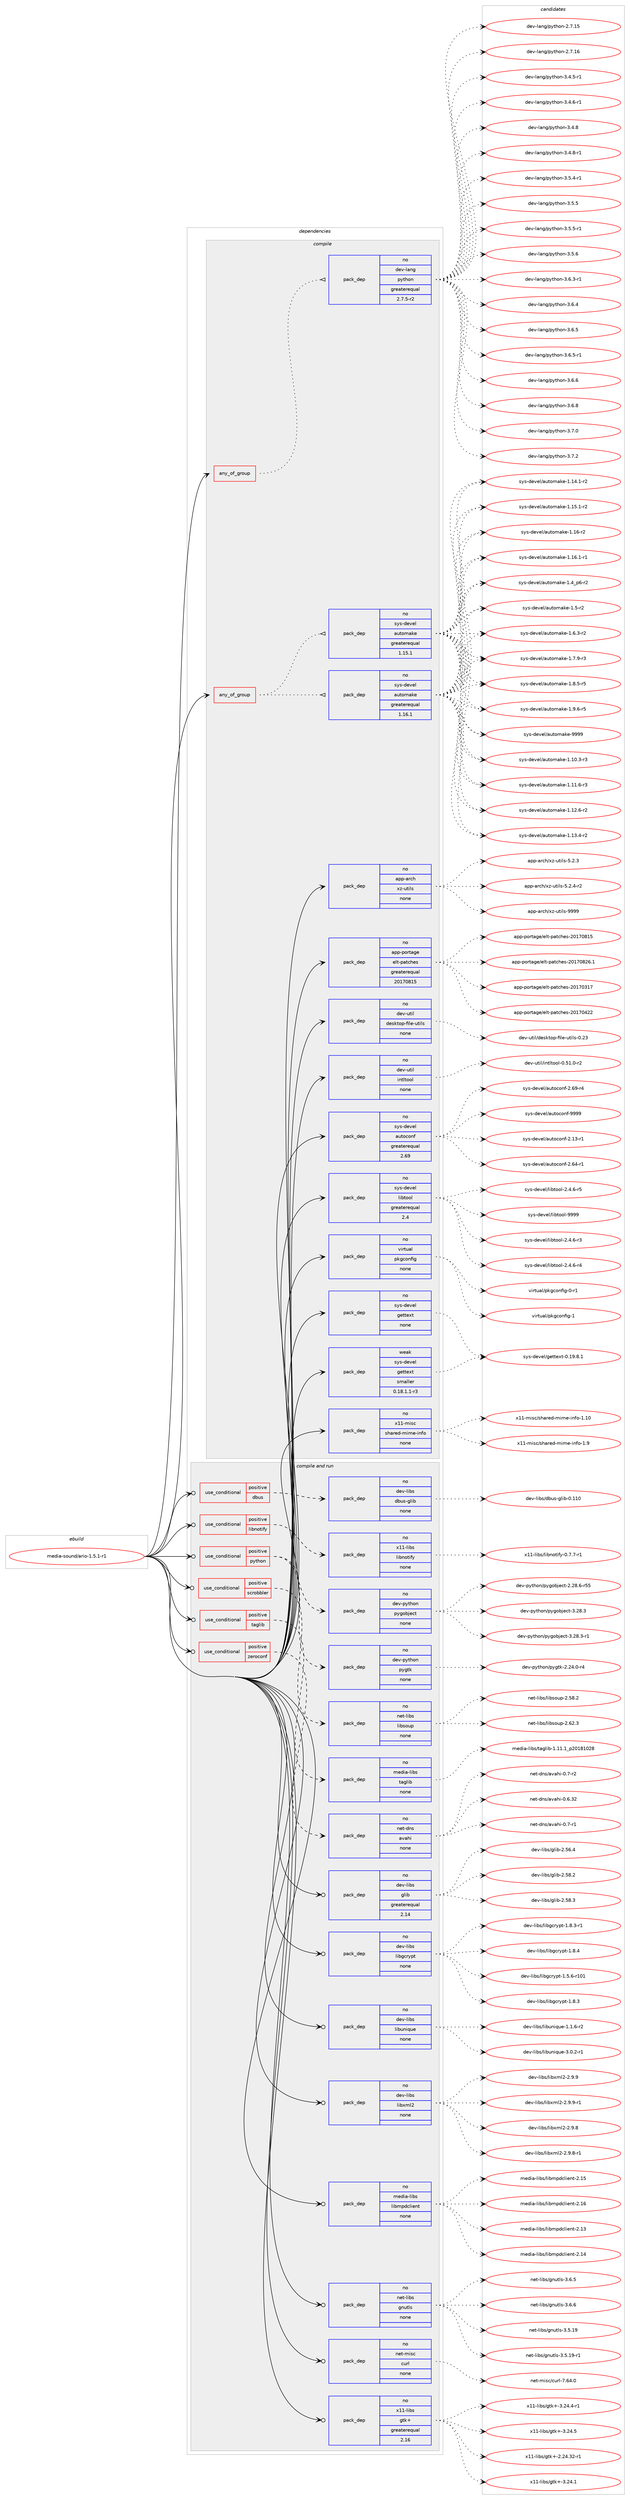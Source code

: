 digraph prolog {

# *************
# Graph options
# *************

newrank=true;
concentrate=true;
compound=true;
graph [rankdir=LR,fontname=Helvetica,fontsize=10,ranksep=1.5];#, ranksep=2.5, nodesep=0.2];
edge  [arrowhead=vee];
node  [fontname=Helvetica,fontsize=10];

# **********
# The ebuild
# **********

subgraph cluster_leftcol {
color=gray;
rank=same;
label=<<i>ebuild</i>>;
id [label="media-sound/ario-1.5.1-r1", color=red, width=4, href="../media-sound/ario-1.5.1-r1.svg"];
}

# ****************
# The dependencies
# ****************

subgraph cluster_midcol {
color=gray;
label=<<i>dependencies</i>>;
subgraph cluster_compile {
fillcolor="#eeeeee";
style=filled;
label=<<i>compile</i>>;
subgraph any25432 {
dependency1624508 [label=<<TABLE BORDER="0" CELLBORDER="1" CELLSPACING="0" CELLPADDING="4"><TR><TD CELLPADDING="10">any_of_group</TD></TR></TABLE>>, shape=none, color=red];subgraph pack1161488 {
dependency1624509 [label=<<TABLE BORDER="0" CELLBORDER="1" CELLSPACING="0" CELLPADDING="4" WIDTH="220"><TR><TD ROWSPAN="6" CELLPADDING="30">pack_dep</TD></TR><TR><TD WIDTH="110">no</TD></TR><TR><TD>dev-lang</TD></TR><TR><TD>python</TD></TR><TR><TD>greaterequal</TD></TR><TR><TD>2.7.5-r2</TD></TR></TABLE>>, shape=none, color=blue];
}
dependency1624508:e -> dependency1624509:w [weight=20,style="dotted",arrowhead="oinv"];
}
id:e -> dependency1624508:w [weight=20,style="solid",arrowhead="vee"];
subgraph any25433 {
dependency1624510 [label=<<TABLE BORDER="0" CELLBORDER="1" CELLSPACING="0" CELLPADDING="4"><TR><TD CELLPADDING="10">any_of_group</TD></TR></TABLE>>, shape=none, color=red];subgraph pack1161489 {
dependency1624511 [label=<<TABLE BORDER="0" CELLBORDER="1" CELLSPACING="0" CELLPADDING="4" WIDTH="220"><TR><TD ROWSPAN="6" CELLPADDING="30">pack_dep</TD></TR><TR><TD WIDTH="110">no</TD></TR><TR><TD>sys-devel</TD></TR><TR><TD>automake</TD></TR><TR><TD>greaterequal</TD></TR><TR><TD>1.16.1</TD></TR></TABLE>>, shape=none, color=blue];
}
dependency1624510:e -> dependency1624511:w [weight=20,style="dotted",arrowhead="oinv"];
subgraph pack1161490 {
dependency1624512 [label=<<TABLE BORDER="0" CELLBORDER="1" CELLSPACING="0" CELLPADDING="4" WIDTH="220"><TR><TD ROWSPAN="6" CELLPADDING="30">pack_dep</TD></TR><TR><TD WIDTH="110">no</TD></TR><TR><TD>sys-devel</TD></TR><TR><TD>automake</TD></TR><TR><TD>greaterequal</TD></TR><TR><TD>1.15.1</TD></TR></TABLE>>, shape=none, color=blue];
}
dependency1624510:e -> dependency1624512:w [weight=20,style="dotted",arrowhead="oinv"];
}
id:e -> dependency1624510:w [weight=20,style="solid",arrowhead="vee"];
subgraph pack1161491 {
dependency1624513 [label=<<TABLE BORDER="0" CELLBORDER="1" CELLSPACING="0" CELLPADDING="4" WIDTH="220"><TR><TD ROWSPAN="6" CELLPADDING="30">pack_dep</TD></TR><TR><TD WIDTH="110">no</TD></TR><TR><TD>app-arch</TD></TR><TR><TD>xz-utils</TD></TR><TR><TD>none</TD></TR><TR><TD></TD></TR></TABLE>>, shape=none, color=blue];
}
id:e -> dependency1624513:w [weight=20,style="solid",arrowhead="vee"];
subgraph pack1161492 {
dependency1624514 [label=<<TABLE BORDER="0" CELLBORDER="1" CELLSPACING="0" CELLPADDING="4" WIDTH="220"><TR><TD ROWSPAN="6" CELLPADDING="30">pack_dep</TD></TR><TR><TD WIDTH="110">no</TD></TR><TR><TD>app-portage</TD></TR><TR><TD>elt-patches</TD></TR><TR><TD>greaterequal</TD></TR><TR><TD>20170815</TD></TR></TABLE>>, shape=none, color=blue];
}
id:e -> dependency1624514:w [weight=20,style="solid",arrowhead="vee"];
subgraph pack1161493 {
dependency1624515 [label=<<TABLE BORDER="0" CELLBORDER="1" CELLSPACING="0" CELLPADDING="4" WIDTH="220"><TR><TD ROWSPAN="6" CELLPADDING="30">pack_dep</TD></TR><TR><TD WIDTH="110">no</TD></TR><TR><TD>dev-util</TD></TR><TR><TD>desktop-file-utils</TD></TR><TR><TD>none</TD></TR><TR><TD></TD></TR></TABLE>>, shape=none, color=blue];
}
id:e -> dependency1624515:w [weight=20,style="solid",arrowhead="vee"];
subgraph pack1161494 {
dependency1624516 [label=<<TABLE BORDER="0" CELLBORDER="1" CELLSPACING="0" CELLPADDING="4" WIDTH="220"><TR><TD ROWSPAN="6" CELLPADDING="30">pack_dep</TD></TR><TR><TD WIDTH="110">no</TD></TR><TR><TD>dev-util</TD></TR><TR><TD>intltool</TD></TR><TR><TD>none</TD></TR><TR><TD></TD></TR></TABLE>>, shape=none, color=blue];
}
id:e -> dependency1624516:w [weight=20,style="solid",arrowhead="vee"];
subgraph pack1161495 {
dependency1624517 [label=<<TABLE BORDER="0" CELLBORDER="1" CELLSPACING="0" CELLPADDING="4" WIDTH="220"><TR><TD ROWSPAN="6" CELLPADDING="30">pack_dep</TD></TR><TR><TD WIDTH="110">no</TD></TR><TR><TD>sys-devel</TD></TR><TR><TD>autoconf</TD></TR><TR><TD>greaterequal</TD></TR><TR><TD>2.69</TD></TR></TABLE>>, shape=none, color=blue];
}
id:e -> dependency1624517:w [weight=20,style="solid",arrowhead="vee"];
subgraph pack1161496 {
dependency1624518 [label=<<TABLE BORDER="0" CELLBORDER="1" CELLSPACING="0" CELLPADDING="4" WIDTH="220"><TR><TD ROWSPAN="6" CELLPADDING="30">pack_dep</TD></TR><TR><TD WIDTH="110">no</TD></TR><TR><TD>sys-devel</TD></TR><TR><TD>gettext</TD></TR><TR><TD>none</TD></TR><TR><TD></TD></TR></TABLE>>, shape=none, color=blue];
}
id:e -> dependency1624518:w [weight=20,style="solid",arrowhead="vee"];
subgraph pack1161497 {
dependency1624519 [label=<<TABLE BORDER="0" CELLBORDER="1" CELLSPACING="0" CELLPADDING="4" WIDTH="220"><TR><TD ROWSPAN="6" CELLPADDING="30">pack_dep</TD></TR><TR><TD WIDTH="110">no</TD></TR><TR><TD>sys-devel</TD></TR><TR><TD>libtool</TD></TR><TR><TD>greaterequal</TD></TR><TR><TD>2.4</TD></TR></TABLE>>, shape=none, color=blue];
}
id:e -> dependency1624519:w [weight=20,style="solid",arrowhead="vee"];
subgraph pack1161498 {
dependency1624520 [label=<<TABLE BORDER="0" CELLBORDER="1" CELLSPACING="0" CELLPADDING="4" WIDTH="220"><TR><TD ROWSPAN="6" CELLPADDING="30">pack_dep</TD></TR><TR><TD WIDTH="110">no</TD></TR><TR><TD>virtual</TD></TR><TR><TD>pkgconfig</TD></TR><TR><TD>none</TD></TR><TR><TD></TD></TR></TABLE>>, shape=none, color=blue];
}
id:e -> dependency1624520:w [weight=20,style="solid",arrowhead="vee"];
subgraph pack1161499 {
dependency1624521 [label=<<TABLE BORDER="0" CELLBORDER="1" CELLSPACING="0" CELLPADDING="4" WIDTH="220"><TR><TD ROWSPAN="6" CELLPADDING="30">pack_dep</TD></TR><TR><TD WIDTH="110">no</TD></TR><TR><TD>x11-misc</TD></TR><TR><TD>shared-mime-info</TD></TR><TR><TD>none</TD></TR><TR><TD></TD></TR></TABLE>>, shape=none, color=blue];
}
id:e -> dependency1624521:w [weight=20,style="solid",arrowhead="vee"];
subgraph pack1161500 {
dependency1624522 [label=<<TABLE BORDER="0" CELLBORDER="1" CELLSPACING="0" CELLPADDING="4" WIDTH="220"><TR><TD ROWSPAN="6" CELLPADDING="30">pack_dep</TD></TR><TR><TD WIDTH="110">weak</TD></TR><TR><TD>sys-devel</TD></TR><TR><TD>gettext</TD></TR><TR><TD>smaller</TD></TR><TR><TD>0.18.1.1-r3</TD></TR></TABLE>>, shape=none, color=blue];
}
id:e -> dependency1624522:w [weight=20,style="solid",arrowhead="vee"];
}
subgraph cluster_compileandrun {
fillcolor="#eeeeee";
style=filled;
label=<<i>compile and run</i>>;
subgraph cond436818 {
dependency1624523 [label=<<TABLE BORDER="0" CELLBORDER="1" CELLSPACING="0" CELLPADDING="4"><TR><TD ROWSPAN="3" CELLPADDING="10">use_conditional</TD></TR><TR><TD>positive</TD></TR><TR><TD>dbus</TD></TR></TABLE>>, shape=none, color=red];
subgraph pack1161501 {
dependency1624524 [label=<<TABLE BORDER="0" CELLBORDER="1" CELLSPACING="0" CELLPADDING="4" WIDTH="220"><TR><TD ROWSPAN="6" CELLPADDING="30">pack_dep</TD></TR><TR><TD WIDTH="110">no</TD></TR><TR><TD>dev-libs</TD></TR><TR><TD>dbus-glib</TD></TR><TR><TD>none</TD></TR><TR><TD></TD></TR></TABLE>>, shape=none, color=blue];
}
dependency1624523:e -> dependency1624524:w [weight=20,style="dashed",arrowhead="vee"];
}
id:e -> dependency1624523:w [weight=20,style="solid",arrowhead="odotvee"];
subgraph cond436819 {
dependency1624525 [label=<<TABLE BORDER="0" CELLBORDER="1" CELLSPACING="0" CELLPADDING="4"><TR><TD ROWSPAN="3" CELLPADDING="10">use_conditional</TD></TR><TR><TD>positive</TD></TR><TR><TD>libnotify</TD></TR></TABLE>>, shape=none, color=red];
subgraph pack1161502 {
dependency1624526 [label=<<TABLE BORDER="0" CELLBORDER="1" CELLSPACING="0" CELLPADDING="4" WIDTH="220"><TR><TD ROWSPAN="6" CELLPADDING="30">pack_dep</TD></TR><TR><TD WIDTH="110">no</TD></TR><TR><TD>x11-libs</TD></TR><TR><TD>libnotify</TD></TR><TR><TD>none</TD></TR><TR><TD></TD></TR></TABLE>>, shape=none, color=blue];
}
dependency1624525:e -> dependency1624526:w [weight=20,style="dashed",arrowhead="vee"];
}
id:e -> dependency1624525:w [weight=20,style="solid",arrowhead="odotvee"];
subgraph cond436820 {
dependency1624527 [label=<<TABLE BORDER="0" CELLBORDER="1" CELLSPACING="0" CELLPADDING="4"><TR><TD ROWSPAN="3" CELLPADDING="10">use_conditional</TD></TR><TR><TD>positive</TD></TR><TR><TD>python</TD></TR></TABLE>>, shape=none, color=red];
subgraph pack1161503 {
dependency1624528 [label=<<TABLE BORDER="0" CELLBORDER="1" CELLSPACING="0" CELLPADDING="4" WIDTH="220"><TR><TD ROWSPAN="6" CELLPADDING="30">pack_dep</TD></TR><TR><TD WIDTH="110">no</TD></TR><TR><TD>dev-python</TD></TR><TR><TD>pygtk</TD></TR><TR><TD>none</TD></TR><TR><TD></TD></TR></TABLE>>, shape=none, color=blue];
}
dependency1624527:e -> dependency1624528:w [weight=20,style="dashed",arrowhead="vee"];
subgraph pack1161504 {
dependency1624529 [label=<<TABLE BORDER="0" CELLBORDER="1" CELLSPACING="0" CELLPADDING="4" WIDTH="220"><TR><TD ROWSPAN="6" CELLPADDING="30">pack_dep</TD></TR><TR><TD WIDTH="110">no</TD></TR><TR><TD>dev-python</TD></TR><TR><TD>pygobject</TD></TR><TR><TD>none</TD></TR><TR><TD></TD></TR></TABLE>>, shape=none, color=blue];
}
dependency1624527:e -> dependency1624529:w [weight=20,style="dashed",arrowhead="vee"];
}
id:e -> dependency1624527:w [weight=20,style="solid",arrowhead="odotvee"];
subgraph cond436821 {
dependency1624530 [label=<<TABLE BORDER="0" CELLBORDER="1" CELLSPACING="0" CELLPADDING="4"><TR><TD ROWSPAN="3" CELLPADDING="10">use_conditional</TD></TR><TR><TD>positive</TD></TR><TR><TD>scrobbler</TD></TR></TABLE>>, shape=none, color=red];
subgraph pack1161505 {
dependency1624531 [label=<<TABLE BORDER="0" CELLBORDER="1" CELLSPACING="0" CELLPADDING="4" WIDTH="220"><TR><TD ROWSPAN="6" CELLPADDING="30">pack_dep</TD></TR><TR><TD WIDTH="110">no</TD></TR><TR><TD>net-libs</TD></TR><TR><TD>libsoup</TD></TR><TR><TD>none</TD></TR><TR><TD></TD></TR></TABLE>>, shape=none, color=blue];
}
dependency1624530:e -> dependency1624531:w [weight=20,style="dashed",arrowhead="vee"];
}
id:e -> dependency1624530:w [weight=20,style="solid",arrowhead="odotvee"];
subgraph cond436822 {
dependency1624532 [label=<<TABLE BORDER="0" CELLBORDER="1" CELLSPACING="0" CELLPADDING="4"><TR><TD ROWSPAN="3" CELLPADDING="10">use_conditional</TD></TR><TR><TD>positive</TD></TR><TR><TD>taglib</TD></TR></TABLE>>, shape=none, color=red];
subgraph pack1161506 {
dependency1624533 [label=<<TABLE BORDER="0" CELLBORDER="1" CELLSPACING="0" CELLPADDING="4" WIDTH="220"><TR><TD ROWSPAN="6" CELLPADDING="30">pack_dep</TD></TR><TR><TD WIDTH="110">no</TD></TR><TR><TD>media-libs</TD></TR><TR><TD>taglib</TD></TR><TR><TD>none</TD></TR><TR><TD></TD></TR></TABLE>>, shape=none, color=blue];
}
dependency1624532:e -> dependency1624533:w [weight=20,style="dashed",arrowhead="vee"];
}
id:e -> dependency1624532:w [weight=20,style="solid",arrowhead="odotvee"];
subgraph cond436823 {
dependency1624534 [label=<<TABLE BORDER="0" CELLBORDER="1" CELLSPACING="0" CELLPADDING="4"><TR><TD ROWSPAN="3" CELLPADDING="10">use_conditional</TD></TR><TR><TD>positive</TD></TR><TR><TD>zeroconf</TD></TR></TABLE>>, shape=none, color=red];
subgraph pack1161507 {
dependency1624535 [label=<<TABLE BORDER="0" CELLBORDER="1" CELLSPACING="0" CELLPADDING="4" WIDTH="220"><TR><TD ROWSPAN="6" CELLPADDING="30">pack_dep</TD></TR><TR><TD WIDTH="110">no</TD></TR><TR><TD>net-dns</TD></TR><TR><TD>avahi</TD></TR><TR><TD>none</TD></TR><TR><TD></TD></TR></TABLE>>, shape=none, color=blue];
}
dependency1624534:e -> dependency1624535:w [weight=20,style="dashed",arrowhead="vee"];
}
id:e -> dependency1624534:w [weight=20,style="solid",arrowhead="odotvee"];
subgraph pack1161508 {
dependency1624536 [label=<<TABLE BORDER="0" CELLBORDER="1" CELLSPACING="0" CELLPADDING="4" WIDTH="220"><TR><TD ROWSPAN="6" CELLPADDING="30">pack_dep</TD></TR><TR><TD WIDTH="110">no</TD></TR><TR><TD>dev-libs</TD></TR><TR><TD>glib</TD></TR><TR><TD>greaterequal</TD></TR><TR><TD>2.14</TD></TR></TABLE>>, shape=none, color=blue];
}
id:e -> dependency1624536:w [weight=20,style="solid",arrowhead="odotvee"];
subgraph pack1161509 {
dependency1624537 [label=<<TABLE BORDER="0" CELLBORDER="1" CELLSPACING="0" CELLPADDING="4" WIDTH="220"><TR><TD ROWSPAN="6" CELLPADDING="30">pack_dep</TD></TR><TR><TD WIDTH="110">no</TD></TR><TR><TD>dev-libs</TD></TR><TR><TD>libgcrypt</TD></TR><TR><TD>none</TD></TR><TR><TD></TD></TR></TABLE>>, shape=none, color=blue];
}
id:e -> dependency1624537:w [weight=20,style="solid",arrowhead="odotvee"];
subgraph pack1161510 {
dependency1624538 [label=<<TABLE BORDER="0" CELLBORDER="1" CELLSPACING="0" CELLPADDING="4" WIDTH="220"><TR><TD ROWSPAN="6" CELLPADDING="30">pack_dep</TD></TR><TR><TD WIDTH="110">no</TD></TR><TR><TD>dev-libs</TD></TR><TR><TD>libunique</TD></TR><TR><TD>none</TD></TR><TR><TD></TD></TR></TABLE>>, shape=none, color=blue];
}
id:e -> dependency1624538:w [weight=20,style="solid",arrowhead="odotvee"];
subgraph pack1161511 {
dependency1624539 [label=<<TABLE BORDER="0" CELLBORDER="1" CELLSPACING="0" CELLPADDING="4" WIDTH="220"><TR><TD ROWSPAN="6" CELLPADDING="30">pack_dep</TD></TR><TR><TD WIDTH="110">no</TD></TR><TR><TD>dev-libs</TD></TR><TR><TD>libxml2</TD></TR><TR><TD>none</TD></TR><TR><TD></TD></TR></TABLE>>, shape=none, color=blue];
}
id:e -> dependency1624539:w [weight=20,style="solid",arrowhead="odotvee"];
subgraph pack1161512 {
dependency1624540 [label=<<TABLE BORDER="0" CELLBORDER="1" CELLSPACING="0" CELLPADDING="4" WIDTH="220"><TR><TD ROWSPAN="6" CELLPADDING="30">pack_dep</TD></TR><TR><TD WIDTH="110">no</TD></TR><TR><TD>media-libs</TD></TR><TR><TD>libmpdclient</TD></TR><TR><TD>none</TD></TR><TR><TD></TD></TR></TABLE>>, shape=none, color=blue];
}
id:e -> dependency1624540:w [weight=20,style="solid",arrowhead="odotvee"];
subgraph pack1161513 {
dependency1624541 [label=<<TABLE BORDER="0" CELLBORDER="1" CELLSPACING="0" CELLPADDING="4" WIDTH="220"><TR><TD ROWSPAN="6" CELLPADDING="30">pack_dep</TD></TR><TR><TD WIDTH="110">no</TD></TR><TR><TD>net-libs</TD></TR><TR><TD>gnutls</TD></TR><TR><TD>none</TD></TR><TR><TD></TD></TR></TABLE>>, shape=none, color=blue];
}
id:e -> dependency1624541:w [weight=20,style="solid",arrowhead="odotvee"];
subgraph pack1161514 {
dependency1624542 [label=<<TABLE BORDER="0" CELLBORDER="1" CELLSPACING="0" CELLPADDING="4" WIDTH="220"><TR><TD ROWSPAN="6" CELLPADDING="30">pack_dep</TD></TR><TR><TD WIDTH="110">no</TD></TR><TR><TD>net-misc</TD></TR><TR><TD>curl</TD></TR><TR><TD>none</TD></TR><TR><TD></TD></TR></TABLE>>, shape=none, color=blue];
}
id:e -> dependency1624542:w [weight=20,style="solid",arrowhead="odotvee"];
subgraph pack1161515 {
dependency1624543 [label=<<TABLE BORDER="0" CELLBORDER="1" CELLSPACING="0" CELLPADDING="4" WIDTH="220"><TR><TD ROWSPAN="6" CELLPADDING="30">pack_dep</TD></TR><TR><TD WIDTH="110">no</TD></TR><TR><TD>x11-libs</TD></TR><TR><TD>gtk+</TD></TR><TR><TD>greaterequal</TD></TR><TR><TD>2.16</TD></TR></TABLE>>, shape=none, color=blue];
}
id:e -> dependency1624543:w [weight=20,style="solid",arrowhead="odotvee"];
}
subgraph cluster_run {
fillcolor="#eeeeee";
style=filled;
label=<<i>run</i>>;
}
}

# **************
# The candidates
# **************

subgraph cluster_choices {
rank=same;
color=gray;
label=<<i>candidates</i>>;

subgraph choice1161488 {
color=black;
nodesep=1;
choice10010111845108971101034711212111610411111045504655464953 [label="dev-lang/python-2.7.15", color=red, width=4,href="../dev-lang/python-2.7.15.svg"];
choice10010111845108971101034711212111610411111045504655464954 [label="dev-lang/python-2.7.16", color=red, width=4,href="../dev-lang/python-2.7.16.svg"];
choice1001011184510897110103471121211161041111104551465246534511449 [label="dev-lang/python-3.4.5-r1", color=red, width=4,href="../dev-lang/python-3.4.5-r1.svg"];
choice1001011184510897110103471121211161041111104551465246544511449 [label="dev-lang/python-3.4.6-r1", color=red, width=4,href="../dev-lang/python-3.4.6-r1.svg"];
choice100101118451089711010347112121116104111110455146524656 [label="dev-lang/python-3.4.8", color=red, width=4,href="../dev-lang/python-3.4.8.svg"];
choice1001011184510897110103471121211161041111104551465246564511449 [label="dev-lang/python-3.4.8-r1", color=red, width=4,href="../dev-lang/python-3.4.8-r1.svg"];
choice1001011184510897110103471121211161041111104551465346524511449 [label="dev-lang/python-3.5.4-r1", color=red, width=4,href="../dev-lang/python-3.5.4-r1.svg"];
choice100101118451089711010347112121116104111110455146534653 [label="dev-lang/python-3.5.5", color=red, width=4,href="../dev-lang/python-3.5.5.svg"];
choice1001011184510897110103471121211161041111104551465346534511449 [label="dev-lang/python-3.5.5-r1", color=red, width=4,href="../dev-lang/python-3.5.5-r1.svg"];
choice100101118451089711010347112121116104111110455146534654 [label="dev-lang/python-3.5.6", color=red, width=4,href="../dev-lang/python-3.5.6.svg"];
choice1001011184510897110103471121211161041111104551465446514511449 [label="dev-lang/python-3.6.3-r1", color=red, width=4,href="../dev-lang/python-3.6.3-r1.svg"];
choice100101118451089711010347112121116104111110455146544652 [label="dev-lang/python-3.6.4", color=red, width=4,href="../dev-lang/python-3.6.4.svg"];
choice100101118451089711010347112121116104111110455146544653 [label="dev-lang/python-3.6.5", color=red, width=4,href="../dev-lang/python-3.6.5.svg"];
choice1001011184510897110103471121211161041111104551465446534511449 [label="dev-lang/python-3.6.5-r1", color=red, width=4,href="../dev-lang/python-3.6.5-r1.svg"];
choice100101118451089711010347112121116104111110455146544654 [label="dev-lang/python-3.6.6", color=red, width=4,href="../dev-lang/python-3.6.6.svg"];
choice100101118451089711010347112121116104111110455146544656 [label="dev-lang/python-3.6.8", color=red, width=4,href="../dev-lang/python-3.6.8.svg"];
choice100101118451089711010347112121116104111110455146554648 [label="dev-lang/python-3.7.0", color=red, width=4,href="../dev-lang/python-3.7.0.svg"];
choice100101118451089711010347112121116104111110455146554650 [label="dev-lang/python-3.7.2", color=red, width=4,href="../dev-lang/python-3.7.2.svg"];
dependency1624509:e -> choice10010111845108971101034711212111610411111045504655464953:w [style=dotted,weight="100"];
dependency1624509:e -> choice10010111845108971101034711212111610411111045504655464954:w [style=dotted,weight="100"];
dependency1624509:e -> choice1001011184510897110103471121211161041111104551465246534511449:w [style=dotted,weight="100"];
dependency1624509:e -> choice1001011184510897110103471121211161041111104551465246544511449:w [style=dotted,weight="100"];
dependency1624509:e -> choice100101118451089711010347112121116104111110455146524656:w [style=dotted,weight="100"];
dependency1624509:e -> choice1001011184510897110103471121211161041111104551465246564511449:w [style=dotted,weight="100"];
dependency1624509:e -> choice1001011184510897110103471121211161041111104551465346524511449:w [style=dotted,weight="100"];
dependency1624509:e -> choice100101118451089711010347112121116104111110455146534653:w [style=dotted,weight="100"];
dependency1624509:e -> choice1001011184510897110103471121211161041111104551465346534511449:w [style=dotted,weight="100"];
dependency1624509:e -> choice100101118451089711010347112121116104111110455146534654:w [style=dotted,weight="100"];
dependency1624509:e -> choice1001011184510897110103471121211161041111104551465446514511449:w [style=dotted,weight="100"];
dependency1624509:e -> choice100101118451089711010347112121116104111110455146544652:w [style=dotted,weight="100"];
dependency1624509:e -> choice100101118451089711010347112121116104111110455146544653:w [style=dotted,weight="100"];
dependency1624509:e -> choice1001011184510897110103471121211161041111104551465446534511449:w [style=dotted,weight="100"];
dependency1624509:e -> choice100101118451089711010347112121116104111110455146544654:w [style=dotted,weight="100"];
dependency1624509:e -> choice100101118451089711010347112121116104111110455146544656:w [style=dotted,weight="100"];
dependency1624509:e -> choice100101118451089711010347112121116104111110455146554648:w [style=dotted,weight="100"];
dependency1624509:e -> choice100101118451089711010347112121116104111110455146554650:w [style=dotted,weight="100"];
}
subgraph choice1161489 {
color=black;
nodesep=1;
choice11512111545100101118101108479711711611110997107101454946494846514511451 [label="sys-devel/automake-1.10.3-r3", color=red, width=4,href="../sys-devel/automake-1.10.3-r3.svg"];
choice11512111545100101118101108479711711611110997107101454946494946544511451 [label="sys-devel/automake-1.11.6-r3", color=red, width=4,href="../sys-devel/automake-1.11.6-r3.svg"];
choice11512111545100101118101108479711711611110997107101454946495046544511450 [label="sys-devel/automake-1.12.6-r2", color=red, width=4,href="../sys-devel/automake-1.12.6-r2.svg"];
choice11512111545100101118101108479711711611110997107101454946495146524511450 [label="sys-devel/automake-1.13.4-r2", color=red, width=4,href="../sys-devel/automake-1.13.4-r2.svg"];
choice11512111545100101118101108479711711611110997107101454946495246494511450 [label="sys-devel/automake-1.14.1-r2", color=red, width=4,href="../sys-devel/automake-1.14.1-r2.svg"];
choice11512111545100101118101108479711711611110997107101454946495346494511450 [label="sys-devel/automake-1.15.1-r2", color=red, width=4,href="../sys-devel/automake-1.15.1-r2.svg"];
choice1151211154510010111810110847971171161111099710710145494649544511450 [label="sys-devel/automake-1.16-r2", color=red, width=4,href="../sys-devel/automake-1.16-r2.svg"];
choice11512111545100101118101108479711711611110997107101454946495446494511449 [label="sys-devel/automake-1.16.1-r1", color=red, width=4,href="../sys-devel/automake-1.16.1-r1.svg"];
choice115121115451001011181011084797117116111109971071014549465295112544511450 [label="sys-devel/automake-1.4_p6-r2", color=red, width=4,href="../sys-devel/automake-1.4_p6-r2.svg"];
choice11512111545100101118101108479711711611110997107101454946534511450 [label="sys-devel/automake-1.5-r2", color=red, width=4,href="../sys-devel/automake-1.5-r2.svg"];
choice115121115451001011181011084797117116111109971071014549465446514511450 [label="sys-devel/automake-1.6.3-r2", color=red, width=4,href="../sys-devel/automake-1.6.3-r2.svg"];
choice115121115451001011181011084797117116111109971071014549465546574511451 [label="sys-devel/automake-1.7.9-r3", color=red, width=4,href="../sys-devel/automake-1.7.9-r3.svg"];
choice115121115451001011181011084797117116111109971071014549465646534511453 [label="sys-devel/automake-1.8.5-r5", color=red, width=4,href="../sys-devel/automake-1.8.5-r5.svg"];
choice115121115451001011181011084797117116111109971071014549465746544511453 [label="sys-devel/automake-1.9.6-r5", color=red, width=4,href="../sys-devel/automake-1.9.6-r5.svg"];
choice115121115451001011181011084797117116111109971071014557575757 [label="sys-devel/automake-9999", color=red, width=4,href="../sys-devel/automake-9999.svg"];
dependency1624511:e -> choice11512111545100101118101108479711711611110997107101454946494846514511451:w [style=dotted,weight="100"];
dependency1624511:e -> choice11512111545100101118101108479711711611110997107101454946494946544511451:w [style=dotted,weight="100"];
dependency1624511:e -> choice11512111545100101118101108479711711611110997107101454946495046544511450:w [style=dotted,weight="100"];
dependency1624511:e -> choice11512111545100101118101108479711711611110997107101454946495146524511450:w [style=dotted,weight="100"];
dependency1624511:e -> choice11512111545100101118101108479711711611110997107101454946495246494511450:w [style=dotted,weight="100"];
dependency1624511:e -> choice11512111545100101118101108479711711611110997107101454946495346494511450:w [style=dotted,weight="100"];
dependency1624511:e -> choice1151211154510010111810110847971171161111099710710145494649544511450:w [style=dotted,weight="100"];
dependency1624511:e -> choice11512111545100101118101108479711711611110997107101454946495446494511449:w [style=dotted,weight="100"];
dependency1624511:e -> choice115121115451001011181011084797117116111109971071014549465295112544511450:w [style=dotted,weight="100"];
dependency1624511:e -> choice11512111545100101118101108479711711611110997107101454946534511450:w [style=dotted,weight="100"];
dependency1624511:e -> choice115121115451001011181011084797117116111109971071014549465446514511450:w [style=dotted,weight="100"];
dependency1624511:e -> choice115121115451001011181011084797117116111109971071014549465546574511451:w [style=dotted,weight="100"];
dependency1624511:e -> choice115121115451001011181011084797117116111109971071014549465646534511453:w [style=dotted,weight="100"];
dependency1624511:e -> choice115121115451001011181011084797117116111109971071014549465746544511453:w [style=dotted,weight="100"];
dependency1624511:e -> choice115121115451001011181011084797117116111109971071014557575757:w [style=dotted,weight="100"];
}
subgraph choice1161490 {
color=black;
nodesep=1;
choice11512111545100101118101108479711711611110997107101454946494846514511451 [label="sys-devel/automake-1.10.3-r3", color=red, width=4,href="../sys-devel/automake-1.10.3-r3.svg"];
choice11512111545100101118101108479711711611110997107101454946494946544511451 [label="sys-devel/automake-1.11.6-r3", color=red, width=4,href="../sys-devel/automake-1.11.6-r3.svg"];
choice11512111545100101118101108479711711611110997107101454946495046544511450 [label="sys-devel/automake-1.12.6-r2", color=red, width=4,href="../sys-devel/automake-1.12.6-r2.svg"];
choice11512111545100101118101108479711711611110997107101454946495146524511450 [label="sys-devel/automake-1.13.4-r2", color=red, width=4,href="../sys-devel/automake-1.13.4-r2.svg"];
choice11512111545100101118101108479711711611110997107101454946495246494511450 [label="sys-devel/automake-1.14.1-r2", color=red, width=4,href="../sys-devel/automake-1.14.1-r2.svg"];
choice11512111545100101118101108479711711611110997107101454946495346494511450 [label="sys-devel/automake-1.15.1-r2", color=red, width=4,href="../sys-devel/automake-1.15.1-r2.svg"];
choice1151211154510010111810110847971171161111099710710145494649544511450 [label="sys-devel/automake-1.16-r2", color=red, width=4,href="../sys-devel/automake-1.16-r2.svg"];
choice11512111545100101118101108479711711611110997107101454946495446494511449 [label="sys-devel/automake-1.16.1-r1", color=red, width=4,href="../sys-devel/automake-1.16.1-r1.svg"];
choice115121115451001011181011084797117116111109971071014549465295112544511450 [label="sys-devel/automake-1.4_p6-r2", color=red, width=4,href="../sys-devel/automake-1.4_p6-r2.svg"];
choice11512111545100101118101108479711711611110997107101454946534511450 [label="sys-devel/automake-1.5-r2", color=red, width=4,href="../sys-devel/automake-1.5-r2.svg"];
choice115121115451001011181011084797117116111109971071014549465446514511450 [label="sys-devel/automake-1.6.3-r2", color=red, width=4,href="../sys-devel/automake-1.6.3-r2.svg"];
choice115121115451001011181011084797117116111109971071014549465546574511451 [label="sys-devel/automake-1.7.9-r3", color=red, width=4,href="../sys-devel/automake-1.7.9-r3.svg"];
choice115121115451001011181011084797117116111109971071014549465646534511453 [label="sys-devel/automake-1.8.5-r5", color=red, width=4,href="../sys-devel/automake-1.8.5-r5.svg"];
choice115121115451001011181011084797117116111109971071014549465746544511453 [label="sys-devel/automake-1.9.6-r5", color=red, width=4,href="../sys-devel/automake-1.9.6-r5.svg"];
choice115121115451001011181011084797117116111109971071014557575757 [label="sys-devel/automake-9999", color=red, width=4,href="../sys-devel/automake-9999.svg"];
dependency1624512:e -> choice11512111545100101118101108479711711611110997107101454946494846514511451:w [style=dotted,weight="100"];
dependency1624512:e -> choice11512111545100101118101108479711711611110997107101454946494946544511451:w [style=dotted,weight="100"];
dependency1624512:e -> choice11512111545100101118101108479711711611110997107101454946495046544511450:w [style=dotted,weight="100"];
dependency1624512:e -> choice11512111545100101118101108479711711611110997107101454946495146524511450:w [style=dotted,weight="100"];
dependency1624512:e -> choice11512111545100101118101108479711711611110997107101454946495246494511450:w [style=dotted,weight="100"];
dependency1624512:e -> choice11512111545100101118101108479711711611110997107101454946495346494511450:w [style=dotted,weight="100"];
dependency1624512:e -> choice1151211154510010111810110847971171161111099710710145494649544511450:w [style=dotted,weight="100"];
dependency1624512:e -> choice11512111545100101118101108479711711611110997107101454946495446494511449:w [style=dotted,weight="100"];
dependency1624512:e -> choice115121115451001011181011084797117116111109971071014549465295112544511450:w [style=dotted,weight="100"];
dependency1624512:e -> choice11512111545100101118101108479711711611110997107101454946534511450:w [style=dotted,weight="100"];
dependency1624512:e -> choice115121115451001011181011084797117116111109971071014549465446514511450:w [style=dotted,weight="100"];
dependency1624512:e -> choice115121115451001011181011084797117116111109971071014549465546574511451:w [style=dotted,weight="100"];
dependency1624512:e -> choice115121115451001011181011084797117116111109971071014549465646534511453:w [style=dotted,weight="100"];
dependency1624512:e -> choice115121115451001011181011084797117116111109971071014549465746544511453:w [style=dotted,weight="100"];
dependency1624512:e -> choice115121115451001011181011084797117116111109971071014557575757:w [style=dotted,weight="100"];
}
subgraph choice1161491 {
color=black;
nodesep=1;
choice971121124597114991044712012245117116105108115455346504651 [label="app-arch/xz-utils-5.2.3", color=red, width=4,href="../app-arch/xz-utils-5.2.3.svg"];
choice9711211245971149910447120122451171161051081154553465046524511450 [label="app-arch/xz-utils-5.2.4-r2", color=red, width=4,href="../app-arch/xz-utils-5.2.4-r2.svg"];
choice9711211245971149910447120122451171161051081154557575757 [label="app-arch/xz-utils-9999", color=red, width=4,href="../app-arch/xz-utils-9999.svg"];
dependency1624513:e -> choice971121124597114991044712012245117116105108115455346504651:w [style=dotted,weight="100"];
dependency1624513:e -> choice9711211245971149910447120122451171161051081154553465046524511450:w [style=dotted,weight="100"];
dependency1624513:e -> choice9711211245971149910447120122451171161051081154557575757:w [style=dotted,weight="100"];
}
subgraph choice1161492 {
color=black;
nodesep=1;
choice97112112451121111141169710310147101108116451129711699104101115455048495548514955 [label="app-portage/elt-patches-20170317", color=red, width=4,href="../app-portage/elt-patches-20170317.svg"];
choice97112112451121111141169710310147101108116451129711699104101115455048495548525050 [label="app-portage/elt-patches-20170422", color=red, width=4,href="../app-portage/elt-patches-20170422.svg"];
choice97112112451121111141169710310147101108116451129711699104101115455048495548564953 [label="app-portage/elt-patches-20170815", color=red, width=4,href="../app-portage/elt-patches-20170815.svg"];
choice971121124511211111411697103101471011081164511297116991041011154550484955485650544649 [label="app-portage/elt-patches-20170826.1", color=red, width=4,href="../app-portage/elt-patches-20170826.1.svg"];
dependency1624514:e -> choice97112112451121111141169710310147101108116451129711699104101115455048495548514955:w [style=dotted,weight="100"];
dependency1624514:e -> choice97112112451121111141169710310147101108116451129711699104101115455048495548525050:w [style=dotted,weight="100"];
dependency1624514:e -> choice97112112451121111141169710310147101108116451129711699104101115455048495548564953:w [style=dotted,weight="100"];
dependency1624514:e -> choice971121124511211111411697103101471011081164511297116991041011154550484955485650544649:w [style=dotted,weight="100"];
}
subgraph choice1161493 {
color=black;
nodesep=1;
choice100101118451171161051084710010111510711611111245102105108101451171161051081154548465051 [label="dev-util/desktop-file-utils-0.23", color=red, width=4,href="../dev-util/desktop-file-utils-0.23.svg"];
dependency1624515:e -> choice100101118451171161051084710010111510711611111245102105108101451171161051081154548465051:w [style=dotted,weight="100"];
}
subgraph choice1161494 {
color=black;
nodesep=1;
choice1001011184511711610510847105110116108116111111108454846534946484511450 [label="dev-util/intltool-0.51.0-r2", color=red, width=4,href="../dev-util/intltool-0.51.0-r2.svg"];
dependency1624516:e -> choice1001011184511711610510847105110116108116111111108454846534946484511450:w [style=dotted,weight="100"];
}
subgraph choice1161495 {
color=black;
nodesep=1;
choice1151211154510010111810110847971171161119911111010245504649514511449 [label="sys-devel/autoconf-2.13-r1", color=red, width=4,href="../sys-devel/autoconf-2.13-r1.svg"];
choice1151211154510010111810110847971171161119911111010245504654524511449 [label="sys-devel/autoconf-2.64-r1", color=red, width=4,href="../sys-devel/autoconf-2.64-r1.svg"];
choice1151211154510010111810110847971171161119911111010245504654574511452 [label="sys-devel/autoconf-2.69-r4", color=red, width=4,href="../sys-devel/autoconf-2.69-r4.svg"];
choice115121115451001011181011084797117116111991111101024557575757 [label="sys-devel/autoconf-9999", color=red, width=4,href="../sys-devel/autoconf-9999.svg"];
dependency1624517:e -> choice1151211154510010111810110847971171161119911111010245504649514511449:w [style=dotted,weight="100"];
dependency1624517:e -> choice1151211154510010111810110847971171161119911111010245504654524511449:w [style=dotted,weight="100"];
dependency1624517:e -> choice1151211154510010111810110847971171161119911111010245504654574511452:w [style=dotted,weight="100"];
dependency1624517:e -> choice115121115451001011181011084797117116111991111101024557575757:w [style=dotted,weight="100"];
}
subgraph choice1161496 {
color=black;
nodesep=1;
choice1151211154510010111810110847103101116116101120116454846495746564649 [label="sys-devel/gettext-0.19.8.1", color=red, width=4,href="../sys-devel/gettext-0.19.8.1.svg"];
dependency1624518:e -> choice1151211154510010111810110847103101116116101120116454846495746564649:w [style=dotted,weight="100"];
}
subgraph choice1161497 {
color=black;
nodesep=1;
choice1151211154510010111810110847108105981161111111084550465246544511451 [label="sys-devel/libtool-2.4.6-r3", color=red, width=4,href="../sys-devel/libtool-2.4.6-r3.svg"];
choice1151211154510010111810110847108105981161111111084550465246544511452 [label="sys-devel/libtool-2.4.6-r4", color=red, width=4,href="../sys-devel/libtool-2.4.6-r4.svg"];
choice1151211154510010111810110847108105981161111111084550465246544511453 [label="sys-devel/libtool-2.4.6-r5", color=red, width=4,href="../sys-devel/libtool-2.4.6-r5.svg"];
choice1151211154510010111810110847108105981161111111084557575757 [label="sys-devel/libtool-9999", color=red, width=4,href="../sys-devel/libtool-9999.svg"];
dependency1624519:e -> choice1151211154510010111810110847108105981161111111084550465246544511451:w [style=dotted,weight="100"];
dependency1624519:e -> choice1151211154510010111810110847108105981161111111084550465246544511452:w [style=dotted,weight="100"];
dependency1624519:e -> choice1151211154510010111810110847108105981161111111084550465246544511453:w [style=dotted,weight="100"];
dependency1624519:e -> choice1151211154510010111810110847108105981161111111084557575757:w [style=dotted,weight="100"];
}
subgraph choice1161498 {
color=black;
nodesep=1;
choice11810511411611797108471121071039911111010210510345484511449 [label="virtual/pkgconfig-0-r1", color=red, width=4,href="../virtual/pkgconfig-0-r1.svg"];
choice1181051141161179710847112107103991111101021051034549 [label="virtual/pkgconfig-1", color=red, width=4,href="../virtual/pkgconfig-1.svg"];
dependency1624520:e -> choice11810511411611797108471121071039911111010210510345484511449:w [style=dotted,weight="100"];
dependency1624520:e -> choice1181051141161179710847112107103991111101021051034549:w [style=dotted,weight="100"];
}
subgraph choice1161499 {
color=black;
nodesep=1;
choice12049494510910511599471151049711410110045109105109101451051101021114549464948 [label="x11-misc/shared-mime-info-1.10", color=red, width=4,href="../x11-misc/shared-mime-info-1.10.svg"];
choice120494945109105115994711510497114101100451091051091014510511010211145494657 [label="x11-misc/shared-mime-info-1.9", color=red, width=4,href="../x11-misc/shared-mime-info-1.9.svg"];
dependency1624521:e -> choice12049494510910511599471151049711410110045109105109101451051101021114549464948:w [style=dotted,weight="100"];
dependency1624521:e -> choice120494945109105115994711510497114101100451091051091014510511010211145494657:w [style=dotted,weight="100"];
}
subgraph choice1161500 {
color=black;
nodesep=1;
choice1151211154510010111810110847103101116116101120116454846495746564649 [label="sys-devel/gettext-0.19.8.1", color=red, width=4,href="../sys-devel/gettext-0.19.8.1.svg"];
dependency1624522:e -> choice1151211154510010111810110847103101116116101120116454846495746564649:w [style=dotted,weight="100"];
}
subgraph choice1161501 {
color=black;
nodesep=1;
choice100101118451081059811547100981171154510310810598454846494948 [label="dev-libs/dbus-glib-0.110", color=red, width=4,href="../dev-libs/dbus-glib-0.110.svg"];
dependency1624524:e -> choice100101118451081059811547100981171154510310810598454846494948:w [style=dotted,weight="100"];
}
subgraph choice1161502 {
color=black;
nodesep=1;
choice1204949451081059811547108105981101111161051021214548465546554511449 [label="x11-libs/libnotify-0.7.7-r1", color=red, width=4,href="../x11-libs/libnotify-0.7.7-r1.svg"];
dependency1624526:e -> choice1204949451081059811547108105981101111161051021214548465546554511449:w [style=dotted,weight="100"];
}
subgraph choice1161503 {
color=black;
nodesep=1;
choice1001011184511212111610411111047112121103116107455046505246484511452 [label="dev-python/pygtk-2.24.0-r4", color=red, width=4,href="../dev-python/pygtk-2.24.0-r4.svg"];
dependency1624528:e -> choice1001011184511212111610411111047112121103116107455046505246484511452:w [style=dotted,weight="100"];
}
subgraph choice1161504 {
color=black;
nodesep=1;
choice1001011184511212111610411111047112121103111981061019911645504650564654451145353 [label="dev-python/pygobject-2.28.6-r55", color=red, width=4,href="../dev-python/pygobject-2.28.6-r55.svg"];
choice1001011184511212111610411111047112121103111981061019911645514650564651 [label="dev-python/pygobject-3.28.3", color=red, width=4,href="../dev-python/pygobject-3.28.3.svg"];
choice10010111845112121116104111110471121211031119810610199116455146505646514511449 [label="dev-python/pygobject-3.28.3-r1", color=red, width=4,href="../dev-python/pygobject-3.28.3-r1.svg"];
dependency1624529:e -> choice1001011184511212111610411111047112121103111981061019911645504650564654451145353:w [style=dotted,weight="100"];
dependency1624529:e -> choice1001011184511212111610411111047112121103111981061019911645514650564651:w [style=dotted,weight="100"];
dependency1624529:e -> choice10010111845112121116104111110471121211031119810610199116455146505646514511449:w [style=dotted,weight="100"];
}
subgraph choice1161505 {
color=black;
nodesep=1;
choice1101011164510810598115471081059811511111711245504653564650 [label="net-libs/libsoup-2.58.2", color=red, width=4,href="../net-libs/libsoup-2.58.2.svg"];
choice1101011164510810598115471081059811511111711245504654504651 [label="net-libs/libsoup-2.62.3", color=red, width=4,href="../net-libs/libsoup-2.62.3.svg"];
dependency1624531:e -> choice1101011164510810598115471081059811511111711245504653564650:w [style=dotted,weight="100"];
dependency1624531:e -> choice1101011164510810598115471081059811511111711245504654504651:w [style=dotted,weight="100"];
}
subgraph choice1161506 {
color=black;
nodesep=1;
choice10910110010597451081059811547116971031081059845494649494649951125048495649485056 [label="media-libs/taglib-1.11.1_p20181028", color=red, width=4,href="../media-libs/taglib-1.11.1_p20181028.svg"];
dependency1624533:e -> choice10910110010597451081059811547116971031081059845494649494649951125048495649485056:w [style=dotted,weight="100"];
}
subgraph choice1161507 {
color=black;
nodesep=1;
choice1101011164510011011547971189710410545484654465150 [label="net-dns/avahi-0.6.32", color=red, width=4,href="../net-dns/avahi-0.6.32.svg"];
choice11010111645100110115479711897104105454846554511449 [label="net-dns/avahi-0.7-r1", color=red, width=4,href="../net-dns/avahi-0.7-r1.svg"];
choice11010111645100110115479711897104105454846554511450 [label="net-dns/avahi-0.7-r2", color=red, width=4,href="../net-dns/avahi-0.7-r2.svg"];
dependency1624535:e -> choice1101011164510011011547971189710410545484654465150:w [style=dotted,weight="100"];
dependency1624535:e -> choice11010111645100110115479711897104105454846554511449:w [style=dotted,weight="100"];
dependency1624535:e -> choice11010111645100110115479711897104105454846554511450:w [style=dotted,weight="100"];
}
subgraph choice1161508 {
color=black;
nodesep=1;
choice1001011184510810598115471031081059845504653544652 [label="dev-libs/glib-2.56.4", color=red, width=4,href="../dev-libs/glib-2.56.4.svg"];
choice1001011184510810598115471031081059845504653564650 [label="dev-libs/glib-2.58.2", color=red, width=4,href="../dev-libs/glib-2.58.2.svg"];
choice1001011184510810598115471031081059845504653564651 [label="dev-libs/glib-2.58.3", color=red, width=4,href="../dev-libs/glib-2.58.3.svg"];
dependency1624536:e -> choice1001011184510810598115471031081059845504653544652:w [style=dotted,weight="100"];
dependency1624536:e -> choice1001011184510810598115471031081059845504653564650:w [style=dotted,weight="100"];
dependency1624536:e -> choice1001011184510810598115471031081059845504653564651:w [style=dotted,weight="100"];
}
subgraph choice1161509 {
color=black;
nodesep=1;
choice100101118451081059811547108105981039911412111211645494653465445114494849 [label="dev-libs/libgcrypt-1.5.6-r101", color=red, width=4,href="../dev-libs/libgcrypt-1.5.6-r101.svg"];
choice1001011184510810598115471081059810399114121112116454946564651 [label="dev-libs/libgcrypt-1.8.3", color=red, width=4,href="../dev-libs/libgcrypt-1.8.3.svg"];
choice10010111845108105981154710810598103991141211121164549465646514511449 [label="dev-libs/libgcrypt-1.8.3-r1", color=red, width=4,href="../dev-libs/libgcrypt-1.8.3-r1.svg"];
choice1001011184510810598115471081059810399114121112116454946564652 [label="dev-libs/libgcrypt-1.8.4", color=red, width=4,href="../dev-libs/libgcrypt-1.8.4.svg"];
dependency1624537:e -> choice100101118451081059811547108105981039911412111211645494653465445114494849:w [style=dotted,weight="100"];
dependency1624537:e -> choice1001011184510810598115471081059810399114121112116454946564651:w [style=dotted,weight="100"];
dependency1624537:e -> choice10010111845108105981154710810598103991141211121164549465646514511449:w [style=dotted,weight="100"];
dependency1624537:e -> choice1001011184510810598115471081059810399114121112116454946564652:w [style=dotted,weight="100"];
}
subgraph choice1161510 {
color=black;
nodesep=1;
choice100101118451081059811547108105981171101051131171014549464946544511450 [label="dev-libs/libunique-1.1.6-r2", color=red, width=4,href="../dev-libs/libunique-1.1.6-r2.svg"];
choice100101118451081059811547108105981171101051131171014551464846504511449 [label="dev-libs/libunique-3.0.2-r1", color=red, width=4,href="../dev-libs/libunique-3.0.2-r1.svg"];
dependency1624538:e -> choice100101118451081059811547108105981171101051131171014549464946544511450:w [style=dotted,weight="100"];
dependency1624538:e -> choice100101118451081059811547108105981171101051131171014551464846504511449:w [style=dotted,weight="100"];
}
subgraph choice1161511 {
color=black;
nodesep=1;
choice1001011184510810598115471081059812010910850455046574656 [label="dev-libs/libxml2-2.9.8", color=red, width=4,href="../dev-libs/libxml2-2.9.8.svg"];
choice10010111845108105981154710810598120109108504550465746564511449 [label="dev-libs/libxml2-2.9.8-r1", color=red, width=4,href="../dev-libs/libxml2-2.9.8-r1.svg"];
choice1001011184510810598115471081059812010910850455046574657 [label="dev-libs/libxml2-2.9.9", color=red, width=4,href="../dev-libs/libxml2-2.9.9.svg"];
choice10010111845108105981154710810598120109108504550465746574511449 [label="dev-libs/libxml2-2.9.9-r1", color=red, width=4,href="../dev-libs/libxml2-2.9.9-r1.svg"];
dependency1624539:e -> choice1001011184510810598115471081059812010910850455046574656:w [style=dotted,weight="100"];
dependency1624539:e -> choice10010111845108105981154710810598120109108504550465746564511449:w [style=dotted,weight="100"];
dependency1624539:e -> choice1001011184510810598115471081059812010910850455046574657:w [style=dotted,weight="100"];
dependency1624539:e -> choice10010111845108105981154710810598120109108504550465746574511449:w [style=dotted,weight="100"];
}
subgraph choice1161512 {
color=black;
nodesep=1;
choice1091011001059745108105981154710810598109112100991081051011101164550464951 [label="media-libs/libmpdclient-2.13", color=red, width=4,href="../media-libs/libmpdclient-2.13.svg"];
choice1091011001059745108105981154710810598109112100991081051011101164550464952 [label="media-libs/libmpdclient-2.14", color=red, width=4,href="../media-libs/libmpdclient-2.14.svg"];
choice1091011001059745108105981154710810598109112100991081051011101164550464953 [label="media-libs/libmpdclient-2.15", color=red, width=4,href="../media-libs/libmpdclient-2.15.svg"];
choice1091011001059745108105981154710810598109112100991081051011101164550464954 [label="media-libs/libmpdclient-2.16", color=red, width=4,href="../media-libs/libmpdclient-2.16.svg"];
dependency1624540:e -> choice1091011001059745108105981154710810598109112100991081051011101164550464951:w [style=dotted,weight="100"];
dependency1624540:e -> choice1091011001059745108105981154710810598109112100991081051011101164550464952:w [style=dotted,weight="100"];
dependency1624540:e -> choice1091011001059745108105981154710810598109112100991081051011101164550464953:w [style=dotted,weight="100"];
dependency1624540:e -> choice1091011001059745108105981154710810598109112100991081051011101164550464954:w [style=dotted,weight="100"];
}
subgraph choice1161513 {
color=black;
nodesep=1;
choice11010111645108105981154710311011711610811545514653464957 [label="net-libs/gnutls-3.5.19", color=red, width=4,href="../net-libs/gnutls-3.5.19.svg"];
choice110101116451081059811547103110117116108115455146534649574511449 [label="net-libs/gnutls-3.5.19-r1", color=red, width=4,href="../net-libs/gnutls-3.5.19-r1.svg"];
choice110101116451081059811547103110117116108115455146544653 [label="net-libs/gnutls-3.6.5", color=red, width=4,href="../net-libs/gnutls-3.6.5.svg"];
choice110101116451081059811547103110117116108115455146544654 [label="net-libs/gnutls-3.6.6", color=red, width=4,href="../net-libs/gnutls-3.6.6.svg"];
dependency1624541:e -> choice11010111645108105981154710311011711610811545514653464957:w [style=dotted,weight="100"];
dependency1624541:e -> choice110101116451081059811547103110117116108115455146534649574511449:w [style=dotted,weight="100"];
dependency1624541:e -> choice110101116451081059811547103110117116108115455146544653:w [style=dotted,weight="100"];
dependency1624541:e -> choice110101116451081059811547103110117116108115455146544654:w [style=dotted,weight="100"];
}
subgraph choice1161514 {
color=black;
nodesep=1;
choice1101011164510910511599479911711410845554654524648 [label="net-misc/curl-7.64.0", color=red, width=4,href="../net-misc/curl-7.64.0.svg"];
dependency1624542:e -> choice1101011164510910511599479911711410845554654524648:w [style=dotted,weight="100"];
}
subgraph choice1161515 {
color=black;
nodesep=1;
choice12049494510810598115471031161074345504650524651504511449 [label="x11-libs/gtk+-2.24.32-r1", color=red, width=4,href="../x11-libs/gtk+-2.24.32-r1.svg"];
choice12049494510810598115471031161074345514650524649 [label="x11-libs/gtk+-3.24.1", color=red, width=4,href="../x11-libs/gtk+-3.24.1.svg"];
choice120494945108105981154710311610743455146505246524511449 [label="x11-libs/gtk+-3.24.4-r1", color=red, width=4,href="../x11-libs/gtk+-3.24.4-r1.svg"];
choice12049494510810598115471031161074345514650524653 [label="x11-libs/gtk+-3.24.5", color=red, width=4,href="../x11-libs/gtk+-3.24.5.svg"];
dependency1624543:e -> choice12049494510810598115471031161074345504650524651504511449:w [style=dotted,weight="100"];
dependency1624543:e -> choice12049494510810598115471031161074345514650524649:w [style=dotted,weight="100"];
dependency1624543:e -> choice120494945108105981154710311610743455146505246524511449:w [style=dotted,weight="100"];
dependency1624543:e -> choice12049494510810598115471031161074345514650524653:w [style=dotted,weight="100"];
}
}

}
